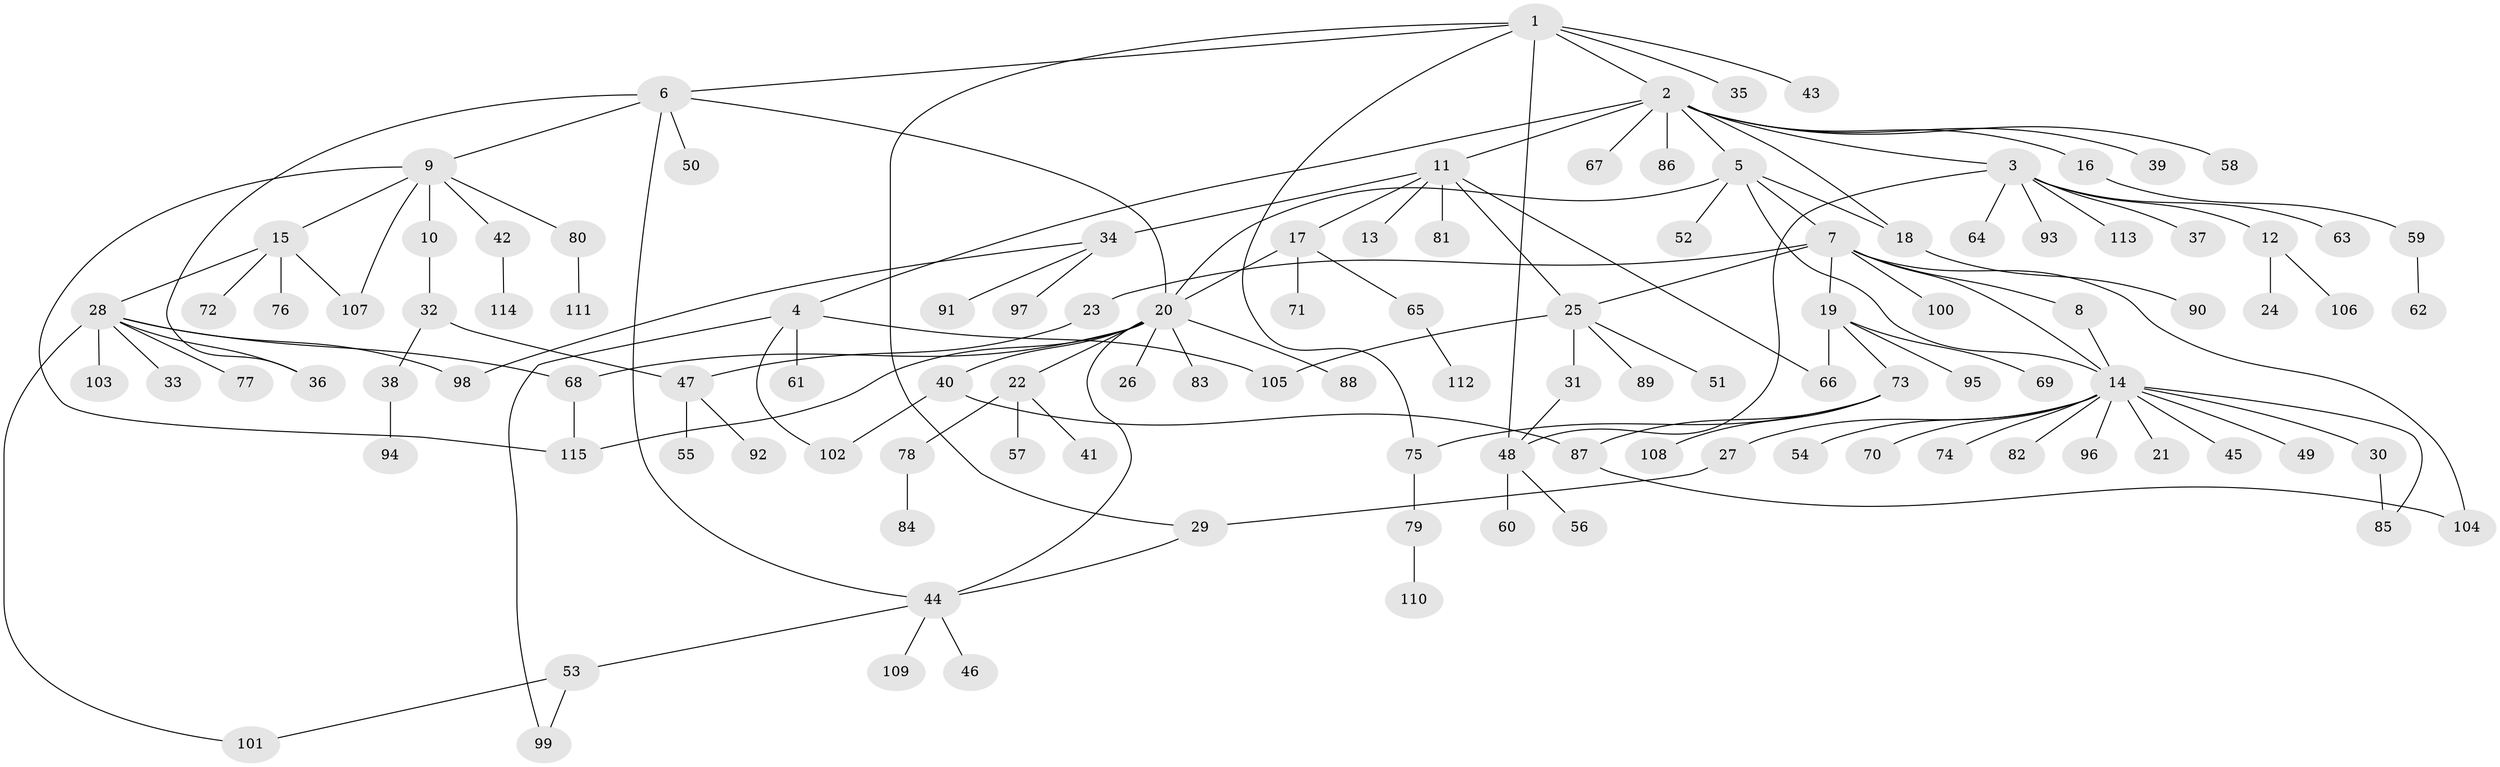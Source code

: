 // coarse degree distribution, {1: 0.7719298245614035, 11: 0.017543859649122806, 7: 0.05263157894736842, 2: 0.05263157894736842, 13: 0.017543859649122806, 10: 0.017543859649122806, 15: 0.017543859649122806, 4: 0.017543859649122806, 5: 0.017543859649122806, 3: 0.017543859649122806}
// Generated by graph-tools (version 1.1) at 2025/50/03/04/25 21:50:43]
// undirected, 115 vertices, 141 edges
graph export_dot {
graph [start="1"]
  node [color=gray90,style=filled];
  1;
  2;
  3;
  4;
  5;
  6;
  7;
  8;
  9;
  10;
  11;
  12;
  13;
  14;
  15;
  16;
  17;
  18;
  19;
  20;
  21;
  22;
  23;
  24;
  25;
  26;
  27;
  28;
  29;
  30;
  31;
  32;
  33;
  34;
  35;
  36;
  37;
  38;
  39;
  40;
  41;
  42;
  43;
  44;
  45;
  46;
  47;
  48;
  49;
  50;
  51;
  52;
  53;
  54;
  55;
  56;
  57;
  58;
  59;
  60;
  61;
  62;
  63;
  64;
  65;
  66;
  67;
  68;
  69;
  70;
  71;
  72;
  73;
  74;
  75;
  76;
  77;
  78;
  79;
  80;
  81;
  82;
  83;
  84;
  85;
  86;
  87;
  88;
  89;
  90;
  91;
  92;
  93;
  94;
  95;
  96;
  97;
  98;
  99;
  100;
  101;
  102;
  103;
  104;
  105;
  106;
  107;
  108;
  109;
  110;
  111;
  112;
  113;
  114;
  115;
  1 -- 2;
  1 -- 6;
  1 -- 29;
  1 -- 35;
  1 -- 43;
  1 -- 48;
  1 -- 75;
  2 -- 3;
  2 -- 4;
  2 -- 5;
  2 -- 11;
  2 -- 16;
  2 -- 18;
  2 -- 39;
  2 -- 58;
  2 -- 67;
  2 -- 86;
  3 -- 12;
  3 -- 37;
  3 -- 48;
  3 -- 63;
  3 -- 64;
  3 -- 93;
  3 -- 113;
  4 -- 61;
  4 -- 99;
  4 -- 102;
  4 -- 105;
  5 -- 7;
  5 -- 14;
  5 -- 18;
  5 -- 20;
  5 -- 52;
  6 -- 9;
  6 -- 20;
  6 -- 36;
  6 -- 44;
  6 -- 50;
  7 -- 8;
  7 -- 14;
  7 -- 19;
  7 -- 23;
  7 -- 25;
  7 -- 100;
  7 -- 104;
  8 -- 14;
  9 -- 10;
  9 -- 15;
  9 -- 42;
  9 -- 80;
  9 -- 107;
  9 -- 115;
  10 -- 32;
  11 -- 13;
  11 -- 17;
  11 -- 25;
  11 -- 34;
  11 -- 66;
  11 -- 81;
  12 -- 24;
  12 -- 106;
  14 -- 21;
  14 -- 27;
  14 -- 30;
  14 -- 45;
  14 -- 49;
  14 -- 54;
  14 -- 70;
  14 -- 74;
  14 -- 82;
  14 -- 85;
  14 -- 96;
  15 -- 28;
  15 -- 72;
  15 -- 76;
  15 -- 107;
  16 -- 59;
  17 -- 20;
  17 -- 65;
  17 -- 71;
  18 -- 90;
  19 -- 66;
  19 -- 69;
  19 -- 73;
  19 -- 95;
  20 -- 22;
  20 -- 26;
  20 -- 40;
  20 -- 44;
  20 -- 68;
  20 -- 83;
  20 -- 88;
  20 -- 115;
  22 -- 41;
  22 -- 57;
  22 -- 78;
  23 -- 47;
  25 -- 31;
  25 -- 51;
  25 -- 89;
  25 -- 105;
  27 -- 29;
  28 -- 33;
  28 -- 36;
  28 -- 68;
  28 -- 77;
  28 -- 98;
  28 -- 101;
  28 -- 103;
  29 -- 44;
  30 -- 85;
  31 -- 48;
  32 -- 38;
  32 -- 47;
  34 -- 91;
  34 -- 97;
  34 -- 98;
  38 -- 94;
  40 -- 87;
  40 -- 102;
  42 -- 114;
  44 -- 46;
  44 -- 53;
  44 -- 109;
  47 -- 55;
  47 -- 92;
  48 -- 56;
  48 -- 60;
  53 -- 99;
  53 -- 101;
  59 -- 62;
  65 -- 112;
  68 -- 115;
  73 -- 75;
  73 -- 87;
  73 -- 108;
  75 -- 79;
  78 -- 84;
  79 -- 110;
  80 -- 111;
  87 -- 104;
}
